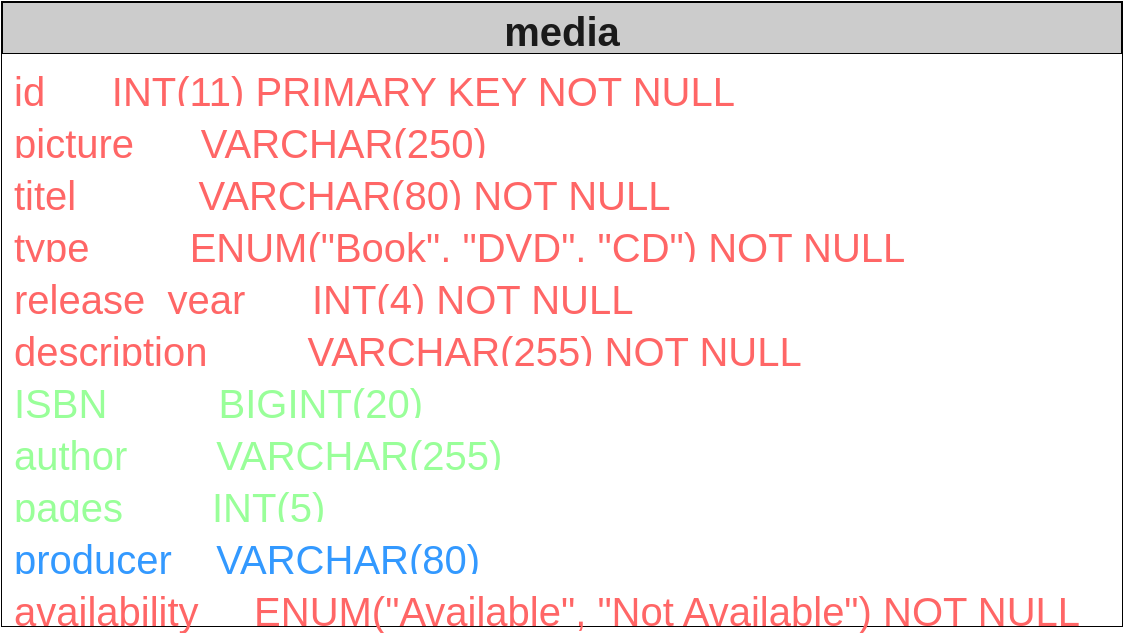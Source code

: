 <mxfile>
    <diagram id="oR1_5EeOel477gNE2ldd" name="Page-1">
        <mxGraphModel dx="1103" dy="600" grid="1" gridSize="10" guides="1" tooltips="1" connect="1" arrows="1" fold="1" page="1" pageScale="1" pageWidth="1169" pageHeight="1654" math="0" shadow="0">
            <root>
                <mxCell id="0"/>
                <mxCell id="1" parent="0"/>
                <mxCell id="2" value="media" style="swimlane;fontStyle=1;childLayout=stackLayout;horizontal=1;startSize=26;fillColor=#CCCCCC;horizontalStack=0;resizeParent=1;resizeParentMax=0;resizeLast=0;collapsible=1;marginBottom=0;fontSize=20;fontColor=#1A1A1A;" parent="1" vertex="1">
                    <mxGeometry x="25" y="50" width="560" height="312" as="geometry"/>
                </mxCell>
                <mxCell id="3" value="id      INT(11) PRIMARY KEY NOT NULL" style="text;strokeColor=none;fillColor=default;align=left;verticalAlign=top;spacingLeft=4;spacingRight=4;overflow=hidden;rotatable=0;points=[[0,0.5],[1,0.5]];portConstraint=eastwest;fontSize=20;fontColor=#FF6666;" parent="2" vertex="1">
                    <mxGeometry y="26" width="560" height="26" as="geometry"/>
                </mxCell>
                <mxCell id="4" value="picture      VARCHAR(250) " style="text;strokeColor=none;fillColor=default;align=left;verticalAlign=top;spacingLeft=4;spacingRight=4;overflow=hidden;rotatable=0;points=[[0,0.5],[1,0.5]];portConstraint=eastwest;fontSize=20;fontColor=#FF6666;" parent="2" vertex="1">
                    <mxGeometry y="52" width="560" height="26" as="geometry"/>
                </mxCell>
                <mxCell id="5" value="titel           VARCHAR(80) NOT NULL" style="text;strokeColor=none;fillColor=default;align=left;verticalAlign=top;spacingLeft=4;spacingRight=4;overflow=hidden;rotatable=0;points=[[0,0.5],[1,0.5]];portConstraint=eastwest;fontSize=20;fontColor=#FF6666;" parent="2" vertex="1">
                    <mxGeometry y="78" width="560" height="26" as="geometry"/>
                </mxCell>
                <mxCell id="6" value="type         ENUM(&quot;Book&quot;, &quot;DVD&quot;, &quot;CD&quot;) NOT NULL" style="text;strokeColor=none;fillColor=default;align=left;verticalAlign=top;spacingLeft=4;spacingRight=4;overflow=hidden;rotatable=0;points=[[0,0.5],[1,0.5]];portConstraint=eastwest;fontSize=20;fontColor=#FF6666;" vertex="1" parent="2">
                    <mxGeometry y="104" width="560" height="26" as="geometry"/>
                </mxCell>
                <mxCell id="7" value="release_year      INT(4) NOT NULL" style="text;strokeColor=none;fillColor=default;align=left;verticalAlign=top;spacingLeft=4;spacingRight=4;overflow=hidden;rotatable=0;points=[[0,0.5],[1,0.5]];portConstraint=eastwest;fontSize=20;fontColor=#FF6666;" vertex="1" parent="2">
                    <mxGeometry y="130" width="560" height="26" as="geometry"/>
                </mxCell>
                <mxCell id="8" value="description         VARCHAR(255) NOT NULL" style="text;strokeColor=none;fillColor=default;align=left;verticalAlign=top;spacingLeft=4;spacingRight=4;overflow=hidden;rotatable=0;points=[[0,0.5],[1,0.5]];portConstraint=eastwest;fontSize=20;fontColor=#FF6666;" vertex="1" parent="2">
                    <mxGeometry y="156" width="560" height="26" as="geometry"/>
                </mxCell>
                <mxCell id="9" value="ISBN          BIGINT(20)" style="text;strokeColor=none;fillColor=default;align=left;verticalAlign=top;spacingLeft=4;spacingRight=4;overflow=hidden;rotatable=0;points=[[0,0.5],[1,0.5]];portConstraint=eastwest;fontSize=20;fontColor=#99FF99;" vertex="1" parent="2">
                    <mxGeometry y="182" width="560" height="26" as="geometry"/>
                </mxCell>
                <mxCell id="10" value="author        VARCHAR(255)" style="text;strokeColor=none;fillColor=default;align=left;verticalAlign=top;spacingLeft=4;spacingRight=4;overflow=hidden;rotatable=0;points=[[0,0.5],[1,0.5]];portConstraint=eastwest;fontSize=20;fontColor=#99FF99;" vertex="1" parent="2">
                    <mxGeometry y="208" width="560" height="26" as="geometry"/>
                </mxCell>
                <mxCell id="11" value="pages        INT(5)" style="text;strokeColor=none;fillColor=default;align=left;verticalAlign=top;spacingLeft=4;spacingRight=4;overflow=hidden;rotatable=0;points=[[0,0.5],[1,0.5]];portConstraint=eastwest;fontSize=20;fontColor=#99FF99;" vertex="1" parent="2">
                    <mxGeometry y="234" width="560" height="26" as="geometry"/>
                </mxCell>
                <mxCell id="12" value="producer    VARCHAR(80)" style="text;strokeColor=none;fillColor=default;align=left;verticalAlign=top;spacingLeft=4;spacingRight=4;overflow=hidden;rotatable=0;points=[[0,0.5],[1,0.5]];portConstraint=eastwest;fontSize=20;fontColor=#3399FF;" vertex="1" parent="2">
                    <mxGeometry y="260" width="560" height="26" as="geometry"/>
                </mxCell>
                <mxCell id="13" value="availability     ENUM(&quot;Available&quot;, &quot;Not Available&quot;) NOT NULL" style="text;strokeColor=none;fillColor=default;align=left;verticalAlign=top;spacingLeft=4;spacingRight=4;overflow=hidden;rotatable=0;points=[[0,0.5],[1,0.5]];portConstraint=eastwest;fontSize=20;fontColor=#FF6666;" vertex="1" parent="2">
                    <mxGeometry y="286" width="560" height="26" as="geometry"/>
                </mxCell>
            </root>
        </mxGraphModel>
    </diagram>
</mxfile>